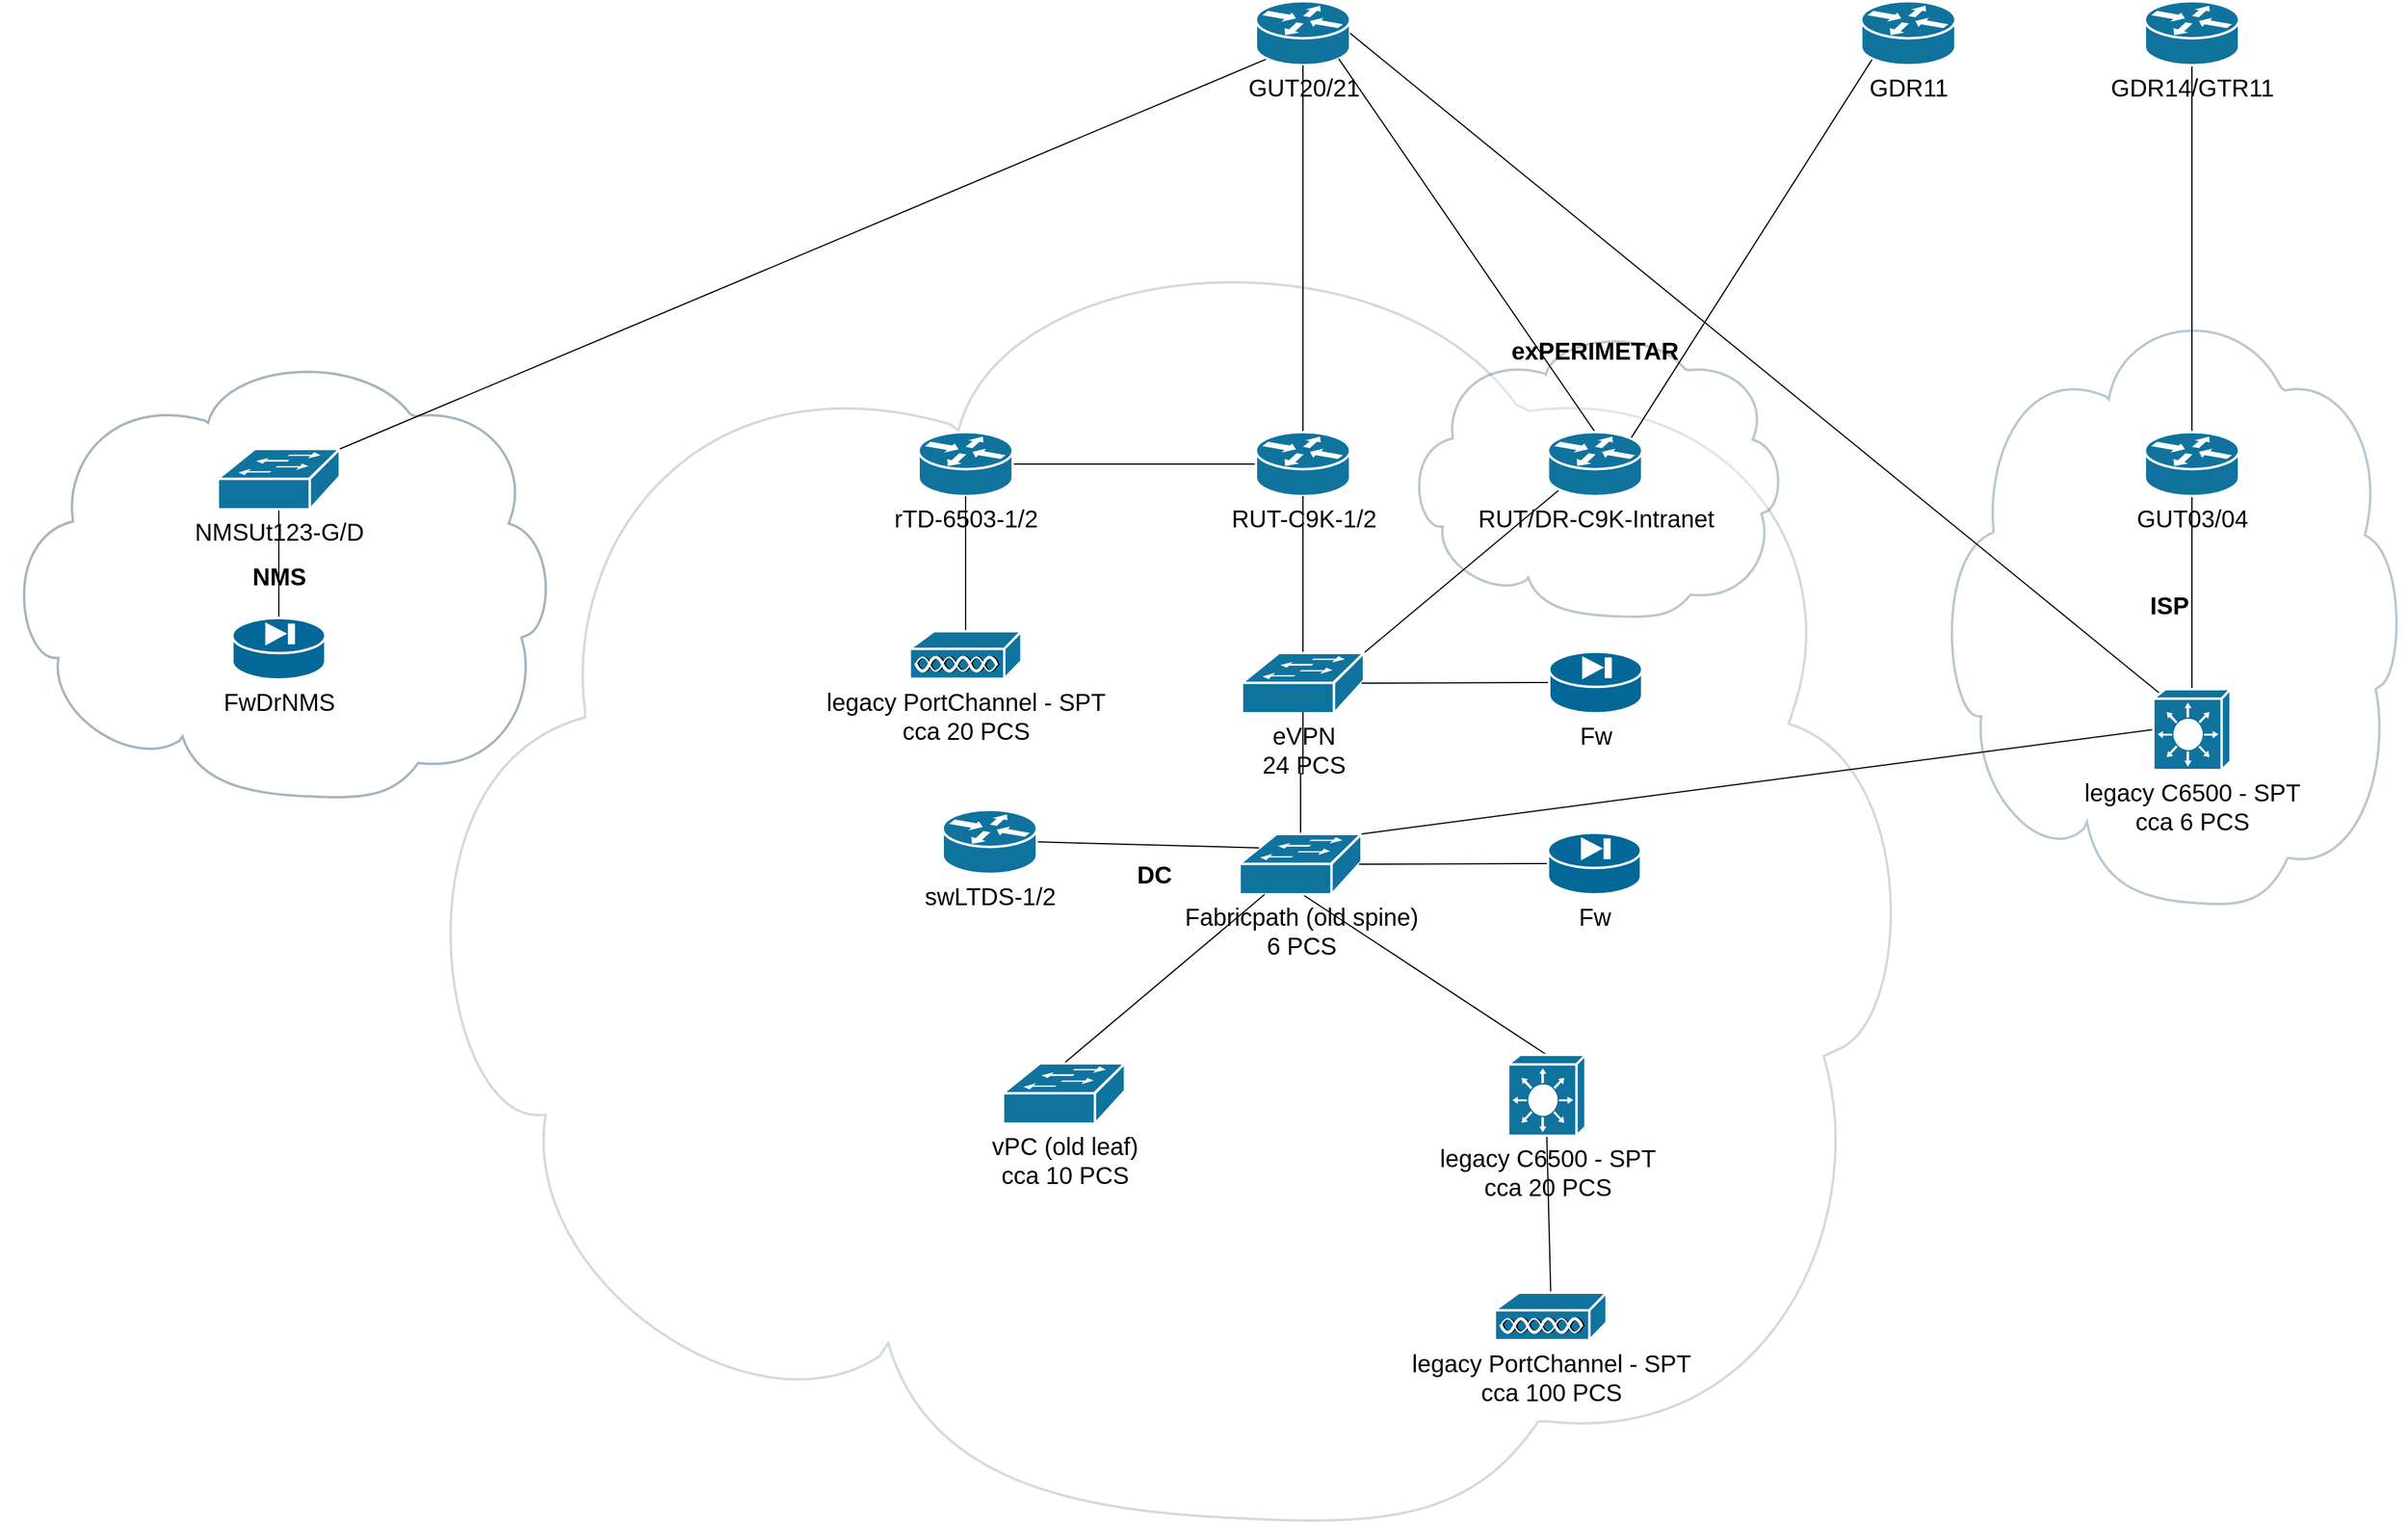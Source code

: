 <mxfile version="20.8.8" type="github">
  <diagram id="6a731a19-8d31-9384-78a2-239565b7b9f0" name="Page-1">
    <mxGraphModel dx="3812" dy="1673" grid="1" gridSize="10" guides="1" tooltips="1" connect="1" arrows="1" fold="1" page="1" pageScale="1" pageWidth="827" pageHeight="1169" background="none" math="0" shadow="0">
      <root>
        <mxCell id="0" />
        <mxCell id="1" parent="0" />
        <mxCell id="YoIVaU23-7nhwGgL-xl8-2268" value="ISP" style="shape=mxgraph.cisco.storage.cloud;html=1;dashed=0;strokeColor=#23445D;fillColor=#ffffff;strokeWidth=2;fontFamily=Helvetica;fontSize=20;fontColor=#000000;align=center;fontStyle=1;opacity=30;" parent="1" vertex="1">
          <mxGeometry x="1300" y="1090" width="392" height="500" as="geometry" />
        </mxCell>
        <mxCell id="YoIVaU23-7nhwGgL-xl8-2267" value="NMS" style="shape=mxgraph.cisco.storage.cloud;html=1;dashed=0;strokeColor=#23445D;fillColor=#ffffff;strokeWidth=2;fontFamily=Helvetica;fontSize=20;fontColor=#000000;align=center;fontStyle=1;opacity=40;" parent="1" vertex="1">
          <mxGeometry x="-300" y="1130" width="460" height="371" as="geometry" />
        </mxCell>
        <mxCell id="YoIVaU23-7nhwGgL-xl8-2312" value="DC" style="shape=mxgraph.cisco.storage.cloud;html=1;dashed=0;strokeColor=#23445D;fillColor=#ffffff;strokeWidth=2;fontFamily=Helvetica;fontSize=20;fontColor=#000000;align=center;fontStyle=1;opacity=20;verticalAlign=middle;" parent="1" vertex="1">
          <mxGeometry x="20" y="1023" width="1270" height="1080" as="geometry" />
        </mxCell>
        <mxCell id="YoIVaU23-7nhwGgL-xl8-2297" style="edgeStyle=none;rounded=0;orthogonalLoop=1;jettySize=auto;html=1;exitX=0.5;exitY=0;exitDx=0;exitDy=0;exitPerimeter=0;entryX=0.5;entryY=1;entryDx=0;entryDy=0;entryPerimeter=0;fontSize=20;fontColor=#000000;endArrow=none;endFill=0;" parent="1" source="YoIVaU23-7nhwGgL-xl8-2263" target="YoIVaU23-7nhwGgL-xl8-2282" edge="1">
          <mxGeometry relative="1" as="geometry" />
        </mxCell>
        <mxCell id="YoIVaU23-7nhwGgL-xl8-2263" value="legacy PortChannel - SPT&lt;br&gt;cca 100 PCS" style="shape=mxgraph.cisco.misc.access_point;html=1;dashed=0;fillColor=#10739E;strokeColor=#ffffff;strokeWidth=2;verticalLabelPosition=bottom;verticalAlign=top;fontFamily=Helvetica;fontSize=20;fontColor=#000000;" parent="1" vertex="1">
          <mxGeometry x="937.5" y="1910" width="92.5" height="40" as="geometry" />
        </mxCell>
        <mxCell id="YoIVaU23-7nhwGgL-xl8-2318" style="edgeStyle=none;rounded=0;orthogonalLoop=1;jettySize=auto;html=1;exitX=0.5;exitY=0;exitDx=0;exitDy=0;exitPerimeter=0;fontSize=20;fontColor=#000000;endArrow=none;endFill=0;entryX=0.5;entryY=0.98;entryDx=0;entryDy=0;entryPerimeter=0;" parent="1" source="YoIVaU23-7nhwGgL-xl8-2272" target="YoIVaU23-7nhwGgL-xl8-2275" edge="1">
          <mxGeometry relative="1" as="geometry" />
        </mxCell>
        <mxCell id="YoIVaU23-7nhwGgL-xl8-2272" value="FwDrNMS" style="shape=mxgraph.cisco.security.pix_firewall;sketch=0;html=1;pointerEvents=1;dashed=0;fillColor=#036897;strokeColor=#ffffff;strokeWidth=2;verticalLabelPosition=bottom;verticalAlign=top;align=center;outlineConnect=0;fontSize=20;fontColor=#000000;" parent="1" vertex="1">
          <mxGeometry x="-108.5" y="1351" width="77" height="51" as="geometry" />
        </mxCell>
        <mxCell id="YoIVaU23-7nhwGgL-xl8-2275" value="NMSUt123-G/D" style="shape=mxgraph.cisco.switches.workgroup_switch;html=1;dashed=0;fillColor=#10739E;strokeColor=#ffffff;strokeWidth=2;verticalLabelPosition=bottom;verticalAlign=top;fontFamily=Helvetica;fontSize=20;fontColor=#000000;" parent="1" vertex="1">
          <mxGeometry x="-120.5" y="1211" width="101" height="50" as="geometry" />
        </mxCell>
        <mxCell id="YoIVaU23-7nhwGgL-xl8-2276" value="exPERIMETAR" style="shape=mxgraph.cisco.storage.cloud;html=1;dashed=0;strokeColor=#23445D;fillColor=#ffffff;strokeWidth=2;fontFamily=Helvetica;fontSize=20;fontColor=#000000;align=center;fontStyle=1;opacity=30;verticalAlign=top;" parent="1" vertex="1">
          <mxGeometry x="861.75" y="1111" width="316.5" height="240" as="geometry" />
        </mxCell>
        <mxCell id="YoIVaU23-7nhwGgL-xl8-2317" style="edgeStyle=none;rounded=0;orthogonalLoop=1;jettySize=auto;html=1;exitX=0.12;exitY=0.9;exitDx=0;exitDy=0;exitPerimeter=0;fontSize=20;fontColor=#000000;endArrow=none;endFill=0;entryX=1;entryY=0;entryDx=0;entryDy=0;entryPerimeter=0;" parent="1" source="YoIVaU23-7nhwGgL-xl8-2277" target="YoIVaU23-7nhwGgL-xl8-2275" edge="1">
          <mxGeometry relative="1" as="geometry">
            <mxPoint x="160.0" y="950" as="targetPoint" />
          </mxGeometry>
        </mxCell>
        <mxCell id="YoIVaU23-7nhwGgL-xl8-2277" value="GUT20/21" style="shape=mxgraph.cisco.routers.router;html=1;dashed=0;fillColor=#10739E;strokeColor=#ffffff;strokeWidth=2;verticalLabelPosition=bottom;verticalAlign=top;fontFamily=Helvetica;fontSize=20;fontColor=#000000;" parent="1" vertex="1">
          <mxGeometry x="739.5" y="840" width="78" height="53" as="geometry" />
        </mxCell>
        <mxCell id="YoIVaU23-7nhwGgL-xl8-2301" style="edgeStyle=none;rounded=0;orthogonalLoop=1;jettySize=auto;html=1;exitX=0;exitY=0.5;exitDx=0;exitDy=0;exitPerimeter=0;entryX=1;entryY=0.5;entryDx=0;entryDy=0;entryPerimeter=0;fontSize=20;fontColor=#000000;endArrow=none;endFill=0;" parent="1" source="YoIVaU23-7nhwGgL-xl8-2278" target="YoIVaU23-7nhwGgL-xl8-2290" edge="1">
          <mxGeometry relative="1" as="geometry" />
        </mxCell>
        <mxCell id="YoIVaU23-7nhwGgL-xl8-2304" style="edgeStyle=none;rounded=0;orthogonalLoop=1;jettySize=auto;html=1;exitX=0.5;exitY=0;exitDx=0;exitDy=0;exitPerimeter=0;fontSize=20;fontColor=#000000;endArrow=none;endFill=0;" parent="1" source="YoIVaU23-7nhwGgL-xl8-2278" target="YoIVaU23-7nhwGgL-xl8-2277" edge="1">
          <mxGeometry relative="1" as="geometry" />
        </mxCell>
        <mxCell id="YoIVaU23-7nhwGgL-xl8-2278" value="RUT-C9K-1/2" style="shape=mxgraph.cisco.routers.router;html=1;dashed=0;fillColor=#10739E;strokeColor=#ffffff;strokeWidth=2;verticalLabelPosition=bottom;verticalAlign=top;fontFamily=Helvetica;fontSize=20;fontColor=#000000;" parent="1" vertex="1">
          <mxGeometry x="739.5" y="1197" width="78" height="53" as="geometry" />
        </mxCell>
        <mxCell id="YoIVaU23-7nhwGgL-xl8-2293" style="edgeStyle=orthogonalEdgeStyle;rounded=0;orthogonalLoop=1;jettySize=auto;html=1;exitX=0.5;exitY=0;exitDx=0;exitDy=0;exitPerimeter=0;entryX=0.5;entryY=1;entryDx=0;entryDy=0;entryPerimeter=0;fontSize=20;fontColor=#000000;endArrow=none;endFill=0;" parent="1" source="YoIVaU23-7nhwGgL-xl8-2279" target="YoIVaU23-7nhwGgL-xl8-2278" edge="1">
          <mxGeometry relative="1" as="geometry" />
        </mxCell>
        <mxCell id="YoIVaU23-7nhwGgL-xl8-2300" style="edgeStyle=none;rounded=0;orthogonalLoop=1;jettySize=auto;html=1;exitX=1;exitY=0;exitDx=0;exitDy=0;exitPerimeter=0;entryX=0.12;entryY=0.9;entryDx=0;entryDy=0;entryPerimeter=0;fontSize=20;fontColor=#000000;endArrow=none;endFill=0;" parent="1" source="YoIVaU23-7nhwGgL-xl8-2279" target="YoIVaU23-7nhwGgL-xl8-2285" edge="1">
          <mxGeometry relative="1" as="geometry" />
        </mxCell>
        <mxCell id="YoIVaU23-7nhwGgL-xl8-2279" value="eVPN&lt;br&gt;24 PCS" style="shape=mxgraph.cisco.switches.workgroup_switch;html=1;dashed=0;fillColor=#10739E;strokeColor=#ffffff;strokeWidth=2;verticalLabelPosition=bottom;verticalAlign=top;fontFamily=Helvetica;fontSize=20;fontColor=#000000;" parent="1" vertex="1">
          <mxGeometry x="728" y="1380" width="101" height="50" as="geometry" />
        </mxCell>
        <mxCell id="YoIVaU23-7nhwGgL-xl8-2294" style="edgeStyle=orthogonalEdgeStyle;rounded=0;orthogonalLoop=1;jettySize=auto;html=1;exitX=0.5;exitY=0;exitDx=0;exitDy=0;exitPerimeter=0;entryX=0.5;entryY=0.98;entryDx=0;entryDy=0;entryPerimeter=0;fontSize=20;fontColor=#000000;endArrow=none;endFill=0;" parent="1" source="YoIVaU23-7nhwGgL-xl8-2280" target="YoIVaU23-7nhwGgL-xl8-2279" edge="1">
          <mxGeometry relative="1" as="geometry" />
        </mxCell>
        <mxCell id="YoIVaU23-7nhwGgL-xl8-2295" style="rounded=0;orthogonalLoop=1;jettySize=auto;html=1;exitX=0.5;exitY=0.98;exitDx=0;exitDy=0;exitPerimeter=0;entryX=0.5;entryY=0;entryDx=0;entryDy=0;entryPerimeter=0;fontSize=20;fontColor=#000000;endArrow=none;endFill=0;" parent="1" source="YoIVaU23-7nhwGgL-xl8-2280" target="YoIVaU23-7nhwGgL-xl8-2282" edge="1">
          <mxGeometry relative="1" as="geometry" />
        </mxCell>
        <mxCell id="YoIVaU23-7nhwGgL-xl8-2280" value="Fabricpath (old spine)&lt;br&gt;6 PCS" style="shape=mxgraph.cisco.switches.workgroup_switch;html=1;dashed=0;fillColor=#10739E;strokeColor=#ffffff;strokeWidth=2;verticalLabelPosition=bottom;verticalAlign=top;fontFamily=Helvetica;fontSize=20;fontColor=#000000;" parent="1" vertex="1">
          <mxGeometry x="726" y="1530" width="101" height="50" as="geometry" />
        </mxCell>
        <mxCell id="YoIVaU23-7nhwGgL-xl8-2296" style="edgeStyle=none;rounded=0;orthogonalLoop=1;jettySize=auto;html=1;exitX=0.5;exitY=0;exitDx=0;exitDy=0;exitPerimeter=0;fontSize=20;fontColor=#000000;endArrow=none;endFill=0;" parent="1" source="YoIVaU23-7nhwGgL-xl8-2281" target="YoIVaU23-7nhwGgL-xl8-2280" edge="1">
          <mxGeometry relative="1" as="geometry" />
        </mxCell>
        <mxCell id="YoIVaU23-7nhwGgL-xl8-2281" value="vPC (old leaf)&lt;br&gt;cca 10 PCS" style="shape=mxgraph.cisco.switches.workgroup_switch;html=1;dashed=0;fillColor=#10739E;strokeColor=#ffffff;strokeWidth=2;verticalLabelPosition=bottom;verticalAlign=top;fontFamily=Helvetica;fontSize=20;fontColor=#000000;" parent="1" vertex="1">
          <mxGeometry x="530" y="1720" width="101" height="50" as="geometry" />
        </mxCell>
        <mxCell id="YoIVaU23-7nhwGgL-xl8-2282" value="legacy C6500 - SPT&lt;br&gt;cca 20 PCS" style="shape=mxgraph.cisco.switches.layer_3_switch;html=1;dashed=0;fillColor=#10739E;strokeColor=#ffffff;strokeWidth=2;verticalLabelPosition=bottom;verticalAlign=top;fontFamily=Helvetica;fontSize=20;fontColor=#000000;" parent="1" vertex="1">
          <mxGeometry x="948.5" y="1713" width="64" height="67" as="geometry" />
        </mxCell>
        <mxCell id="YoIVaU23-7nhwGgL-xl8-2298" style="edgeStyle=none;rounded=0;orthogonalLoop=1;jettySize=auto;html=1;exitX=0;exitY=0.5;exitDx=0;exitDy=0;exitPerimeter=0;entryX=0.98;entryY=0.5;entryDx=0;entryDy=0;entryPerimeter=0;fontSize=20;fontColor=#000000;endArrow=none;endFill=0;" parent="1" source="YoIVaU23-7nhwGgL-xl8-2283" target="YoIVaU23-7nhwGgL-xl8-2279" edge="1">
          <mxGeometry relative="1" as="geometry" />
        </mxCell>
        <mxCell id="YoIVaU23-7nhwGgL-xl8-2283" value="Fw" style="shape=mxgraph.cisco.security.pix_firewall;sketch=0;html=1;pointerEvents=1;dashed=0;fillColor=#036897;strokeColor=#ffffff;strokeWidth=2;verticalLabelPosition=bottom;verticalAlign=top;align=center;outlineConnect=0;fontSize=20;fontColor=#000000;" parent="1" vertex="1">
          <mxGeometry x="982.5" y="1379" width="77" height="51" as="geometry" />
        </mxCell>
        <mxCell id="YoIVaU23-7nhwGgL-xl8-2299" style="edgeStyle=none;rounded=0;orthogonalLoop=1;jettySize=auto;html=1;exitX=0;exitY=0.5;exitDx=0;exitDy=0;exitPerimeter=0;entryX=0.98;entryY=0.5;entryDx=0;entryDy=0;entryPerimeter=0;fontSize=20;fontColor=#000000;endArrow=none;endFill=0;" parent="1" source="YoIVaU23-7nhwGgL-xl8-2284" target="YoIVaU23-7nhwGgL-xl8-2280" edge="1">
          <mxGeometry relative="1" as="geometry" />
        </mxCell>
        <mxCell id="YoIVaU23-7nhwGgL-xl8-2284" value="Fw" style="shape=mxgraph.cisco.security.pix_firewall;sketch=0;html=1;pointerEvents=1;dashed=0;fillColor=#036897;strokeColor=#ffffff;strokeWidth=2;verticalLabelPosition=bottom;verticalAlign=top;align=center;outlineConnect=0;fontSize=20;fontColor=#000000;" parent="1" vertex="1">
          <mxGeometry x="981.5" y="1529" width="77" height="51" as="geometry" />
        </mxCell>
        <mxCell id="84iJdzDGueFHjiBHcFsv-3" style="rounded=0;orthogonalLoop=1;jettySize=auto;html=1;exitX=0.5;exitY=0;exitDx=0;exitDy=0;exitPerimeter=0;entryX=0.88;entryY=0.9;entryDx=0;entryDy=0;entryPerimeter=0;endArrow=none;endFill=0;" edge="1" parent="1" source="YoIVaU23-7nhwGgL-xl8-2285" target="YoIVaU23-7nhwGgL-xl8-2277">
          <mxGeometry relative="1" as="geometry" />
        </mxCell>
        <mxCell id="84iJdzDGueFHjiBHcFsv-5" style="edgeStyle=none;rounded=0;orthogonalLoop=1;jettySize=auto;html=1;exitX=0.88;exitY=0.1;exitDx=0;exitDy=0;exitPerimeter=0;entryX=0.12;entryY=0.9;entryDx=0;entryDy=0;entryPerimeter=0;endArrow=none;endFill=0;" edge="1" parent="1" source="YoIVaU23-7nhwGgL-xl8-2285" target="84iJdzDGueFHjiBHcFsv-4">
          <mxGeometry relative="1" as="geometry" />
        </mxCell>
        <mxCell id="YoIVaU23-7nhwGgL-xl8-2285" value="RUT/DR-C9K-Intranet" style="shape=mxgraph.cisco.routers.router;html=1;dashed=0;fillColor=#10739E;strokeColor=#ffffff;strokeWidth=2;verticalLabelPosition=bottom;verticalAlign=top;fontFamily=Helvetica;fontSize=20;fontColor=#000000;" parent="1" vertex="1">
          <mxGeometry x="981.5" y="1197" width="78" height="53" as="geometry" />
        </mxCell>
        <mxCell id="YoIVaU23-7nhwGgL-xl8-2310" style="edgeStyle=none;rounded=0;orthogonalLoop=1;jettySize=auto;html=1;exitX=0.5;exitY=0;exitDx=0;exitDy=0;exitPerimeter=0;fontSize=20;fontColor=#000000;endArrow=none;endFill=0;" parent="1" source="YoIVaU23-7nhwGgL-xl8-2287" target="YoIVaU23-7nhwGgL-xl8-2289" edge="1">
          <mxGeometry relative="1" as="geometry" />
        </mxCell>
        <mxCell id="YoIVaU23-7nhwGgL-xl8-2314" style="edgeStyle=none;rounded=0;orthogonalLoop=1;jettySize=auto;html=1;exitX=0;exitY=0.5;exitDx=0;exitDy=0;exitPerimeter=0;entryX=1;entryY=0;entryDx=0;entryDy=0;entryPerimeter=0;fontSize=20;fontColor=#000000;endArrow=none;endFill=0;" parent="1" source="YoIVaU23-7nhwGgL-xl8-2287" target="YoIVaU23-7nhwGgL-xl8-2280" edge="1">
          <mxGeometry relative="1" as="geometry" />
        </mxCell>
        <mxCell id="YoIVaU23-7nhwGgL-xl8-2316" style="edgeStyle=none;rounded=0;orthogonalLoop=1;jettySize=auto;html=1;exitX=0.08;exitY=0.05;exitDx=0;exitDy=0;exitPerimeter=0;entryX=1;entryY=0.5;entryDx=0;entryDy=0;entryPerimeter=0;fontSize=20;fontColor=#000000;endArrow=none;endFill=0;" parent="1" source="YoIVaU23-7nhwGgL-xl8-2287" target="YoIVaU23-7nhwGgL-xl8-2277" edge="1">
          <mxGeometry relative="1" as="geometry" />
        </mxCell>
        <mxCell id="YoIVaU23-7nhwGgL-xl8-2287" value="legacy C6500 - SPT&lt;br&gt;cca 6 PCS" style="shape=mxgraph.cisco.switches.layer_3_switch;html=1;dashed=0;fillColor=#10739E;strokeColor=#ffffff;strokeWidth=2;verticalLabelPosition=bottom;verticalAlign=top;fontFamily=Helvetica;fontSize=20;fontColor=#000000;" parent="1" vertex="1">
          <mxGeometry x="1483" y="1410" width="64" height="67" as="geometry" />
        </mxCell>
        <mxCell id="YoIVaU23-7nhwGgL-xl8-2319" style="edgeStyle=none;rounded=0;orthogonalLoop=1;jettySize=auto;html=1;exitX=0.5;exitY=0;exitDx=0;exitDy=0;exitPerimeter=0;entryX=0.5;entryY=1;entryDx=0;entryDy=0;entryPerimeter=0;fontSize=20;fontColor=#000000;endArrow=none;endFill=0;" parent="1" source="YoIVaU23-7nhwGgL-xl8-2289" target="YoIVaU23-7nhwGgL-xl8-2315" edge="1">
          <mxGeometry relative="1" as="geometry" />
        </mxCell>
        <mxCell id="YoIVaU23-7nhwGgL-xl8-2289" value="GUT03/04" style="shape=mxgraph.cisco.routers.router;html=1;dashed=0;fillColor=#10739E;strokeColor=#ffffff;strokeWidth=2;verticalLabelPosition=bottom;verticalAlign=top;fontFamily=Helvetica;fontSize=20;fontColor=#000000;" parent="1" vertex="1">
          <mxGeometry x="1476" y="1197" width="78" height="53" as="geometry" />
        </mxCell>
        <mxCell id="YoIVaU23-7nhwGgL-xl8-2290" value="rTD-6503-1/2" style="shape=mxgraph.cisco.routers.router;html=1;dashed=0;fillColor=#10739E;strokeColor=#ffffff;strokeWidth=2;verticalLabelPosition=bottom;verticalAlign=top;fontFamily=Helvetica;fontSize=20;fontColor=#000000;" parent="1" vertex="1">
          <mxGeometry x="460" y="1197" width="78" height="53" as="geometry" />
        </mxCell>
        <mxCell id="YoIVaU23-7nhwGgL-xl8-2303" style="edgeStyle=none;rounded=0;orthogonalLoop=1;jettySize=auto;html=1;exitX=1;exitY=0.5;exitDx=0;exitDy=0;exitPerimeter=0;entryX=0.16;entryY=0.23;entryDx=0;entryDy=0;entryPerimeter=0;fontSize=20;fontColor=#000000;endArrow=none;endFill=0;" parent="1" source="YoIVaU23-7nhwGgL-xl8-2291" target="YoIVaU23-7nhwGgL-xl8-2280" edge="1">
          <mxGeometry relative="1" as="geometry" />
        </mxCell>
        <mxCell id="YoIVaU23-7nhwGgL-xl8-2291" value="swLTDS-1/2" style="shape=mxgraph.cisco.routers.router;html=1;dashed=0;fillColor=#10739E;strokeColor=#ffffff;strokeWidth=2;verticalLabelPosition=bottom;verticalAlign=top;fontFamily=Helvetica;fontSize=20;fontColor=#000000;" parent="1" vertex="1">
          <mxGeometry x="480" y="1510" width="78" height="53" as="geometry" />
        </mxCell>
        <mxCell id="84iJdzDGueFHjiBHcFsv-2" style="edgeStyle=orthogonalEdgeStyle;rounded=0;orthogonalLoop=1;jettySize=auto;html=1;exitX=0.5;exitY=0;exitDx=0;exitDy=0;exitPerimeter=0;endArrow=none;endFill=0;" edge="1" parent="1" source="YoIVaU23-7nhwGgL-xl8-2308" target="YoIVaU23-7nhwGgL-xl8-2290">
          <mxGeometry relative="1" as="geometry" />
        </mxCell>
        <mxCell id="YoIVaU23-7nhwGgL-xl8-2308" value="legacy PortChannel - SPT&lt;br&gt;cca 20 PCS" style="shape=mxgraph.cisco.misc.access_point;html=1;dashed=0;fillColor=#10739E;strokeColor=#ffffff;strokeWidth=2;verticalLabelPosition=bottom;verticalAlign=top;fontFamily=Helvetica;fontSize=20;fontColor=#000000;" parent="1" vertex="1">
          <mxGeometry x="452.75" y="1362" width="92.5" height="40" as="geometry" />
        </mxCell>
        <mxCell id="YoIVaU23-7nhwGgL-xl8-2315" value="GDR14/GTR11" style="shape=mxgraph.cisco.routers.router;html=1;dashed=0;fillColor=#10739E;strokeColor=#ffffff;strokeWidth=2;verticalLabelPosition=bottom;verticalAlign=top;fontFamily=Helvetica;fontSize=20;fontColor=#000000;" parent="1" vertex="1">
          <mxGeometry x="1476" y="840" width="78" height="53" as="geometry" />
        </mxCell>
        <mxCell id="84iJdzDGueFHjiBHcFsv-4" value="GDR11" style="shape=mxgraph.cisco.routers.router;html=1;dashed=0;fillColor=#10739E;strokeColor=#ffffff;strokeWidth=2;verticalLabelPosition=bottom;verticalAlign=top;fontFamily=Helvetica;fontSize=20;fontColor=#000000;" vertex="1" parent="1">
          <mxGeometry x="1241" y="840" width="78" height="53" as="geometry" />
        </mxCell>
      </root>
    </mxGraphModel>
  </diagram>
</mxfile>
